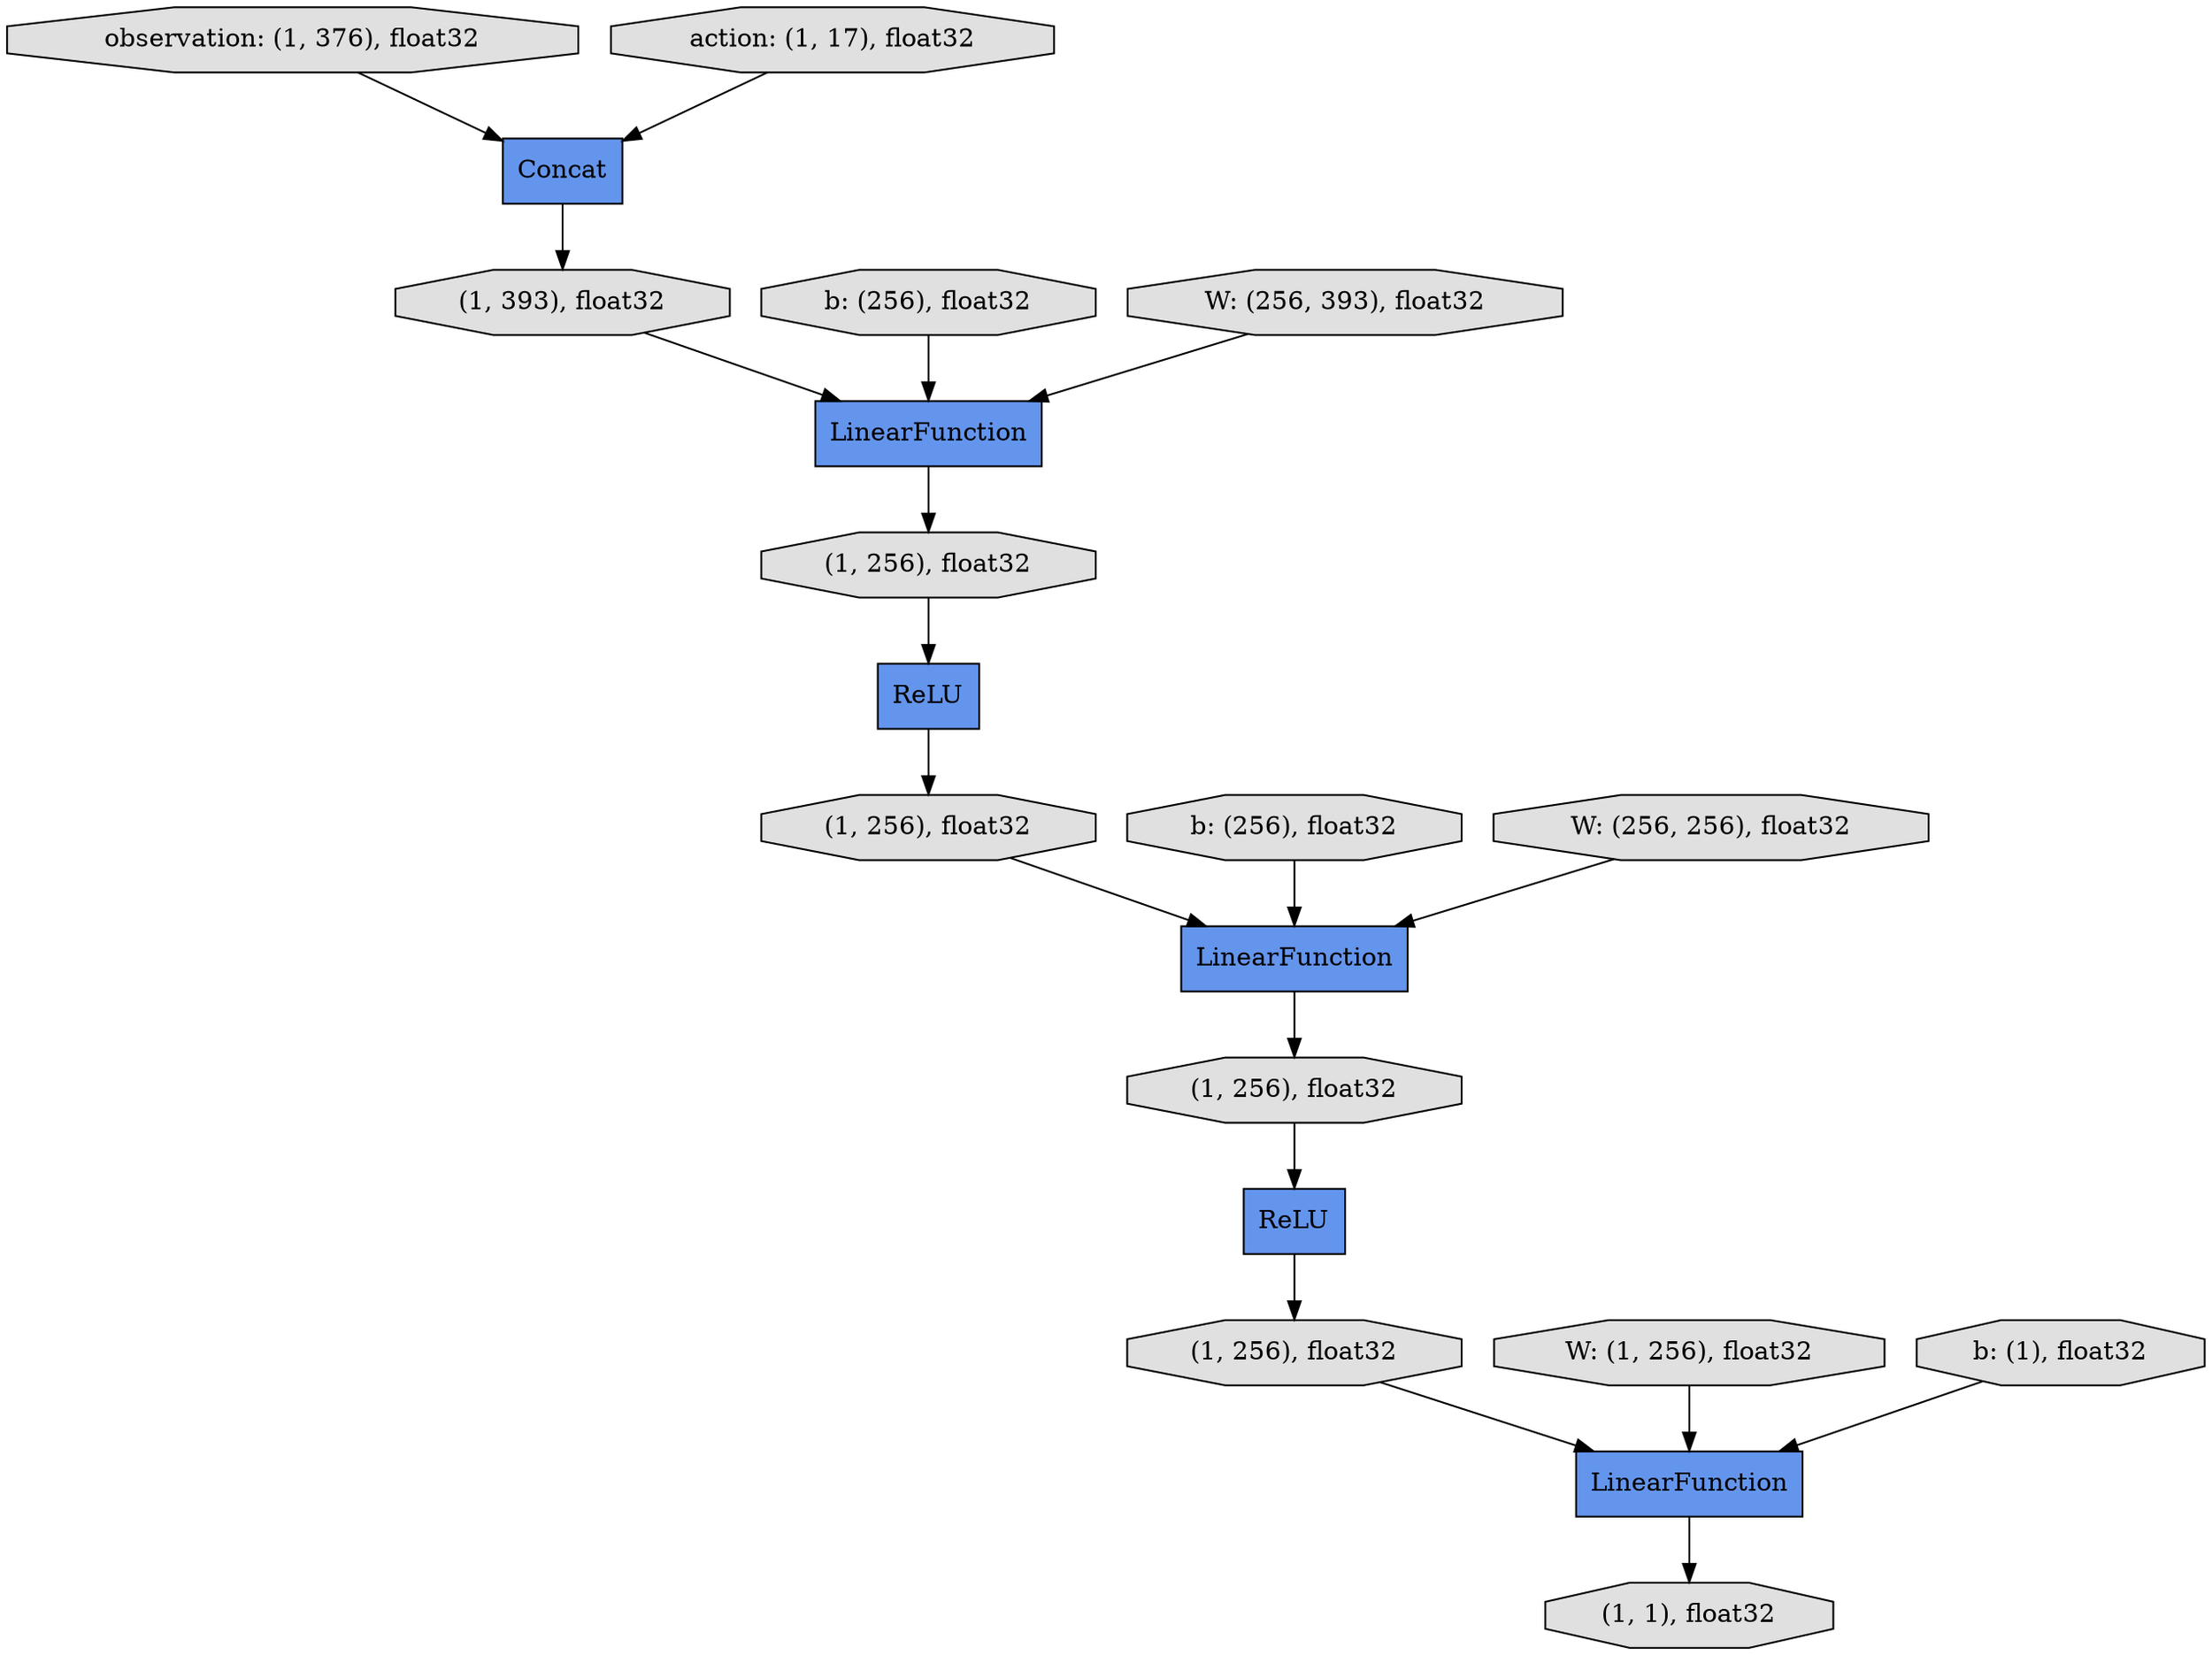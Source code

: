 digraph graphname{rankdir=TB;69281975824 [label="observation: (1, 376), float32",shape="octagon",fillcolor="#E0E0E0",style="filled"];69282015776 [label="(1, 256), float32",shape="octagon",fillcolor="#E0E0E0",style="filled"];69282014264 [label="(1, 256), float32",shape="octagon",fillcolor="#E0E0E0",style="filled"];69282013760 [label="LinearFunction",shape="record",fillcolor="#6495ED",style="filled"];69281974368 [label="W: (1, 256), float32",shape="octagon",fillcolor="#E0E0E0",style="filled"];69281973360 [label="b: (256), float32",shape="octagon",fillcolor="#E0E0E0",style="filled"];69281975936 [label="action: (1, 17), float32",shape="octagon",fillcolor="#E0E0E0",style="filled"];69282015944 [label="LinearFunction",shape="record",fillcolor="#6495ED",style="filled"];69281973976 [label="b: (256), float32",shape="octagon",fillcolor="#E0E0E0",style="filled"];34765952224 [label="ReLU",shape="record",fillcolor="#6495ED",style="filled"];69282015216 [label="(1, 256), float32",shape="octagon",fillcolor="#E0E0E0",style="filled"];69282014432 [label="LinearFunction",shape="record",fillcolor="#6495ED",style="filled"];69281974592 [label="b: (1), float32",shape="octagon",fillcolor="#E0E0E0",style="filled"];69282015608 [label="(1, 256), float32",shape="octagon",fillcolor="#E0E0E0",style="filled"];69281973136 [label="W: (256, 393), float32",shape="octagon",fillcolor="#E0E0E0",style="filled"];69282015664 [label="ReLU",shape="record",fillcolor="#6495ED",style="filled"];4681518048 [label="Concat",shape="record",fillcolor="#6495ED",style="filled"];69282013648 [label="(1, 393), float32",shape="octagon",fillcolor="#E0E0E0",style="filled"];69282016224 [label="(1, 1), float32",shape="octagon",fillcolor="#E0E0E0",style="filled"];69281973752 [label="W: (256, 256), float32",shape="octagon",fillcolor="#E0E0E0",style="filled"];69282015608 -> 69282013760;69281974368 -> 69282013760;69282015664 -> 69282015608;69281973976 -> 69282015944;69282014432 -> 69282015216;69281973360 -> 69282014432;69282015216 -> 34765952224;34765952224 -> 69282015776;69282014264 -> 69282015664;4681518048 -> 69282013648;69281973752 -> 69282015944;69281975936 -> 4681518048;69281973136 -> 69282014432;69282015776 -> 69282015944;69282013648 -> 69282014432;69281974592 -> 69282013760;69281975824 -> 4681518048;69282013760 -> 69282016224;69282015944 -> 69282014264;}